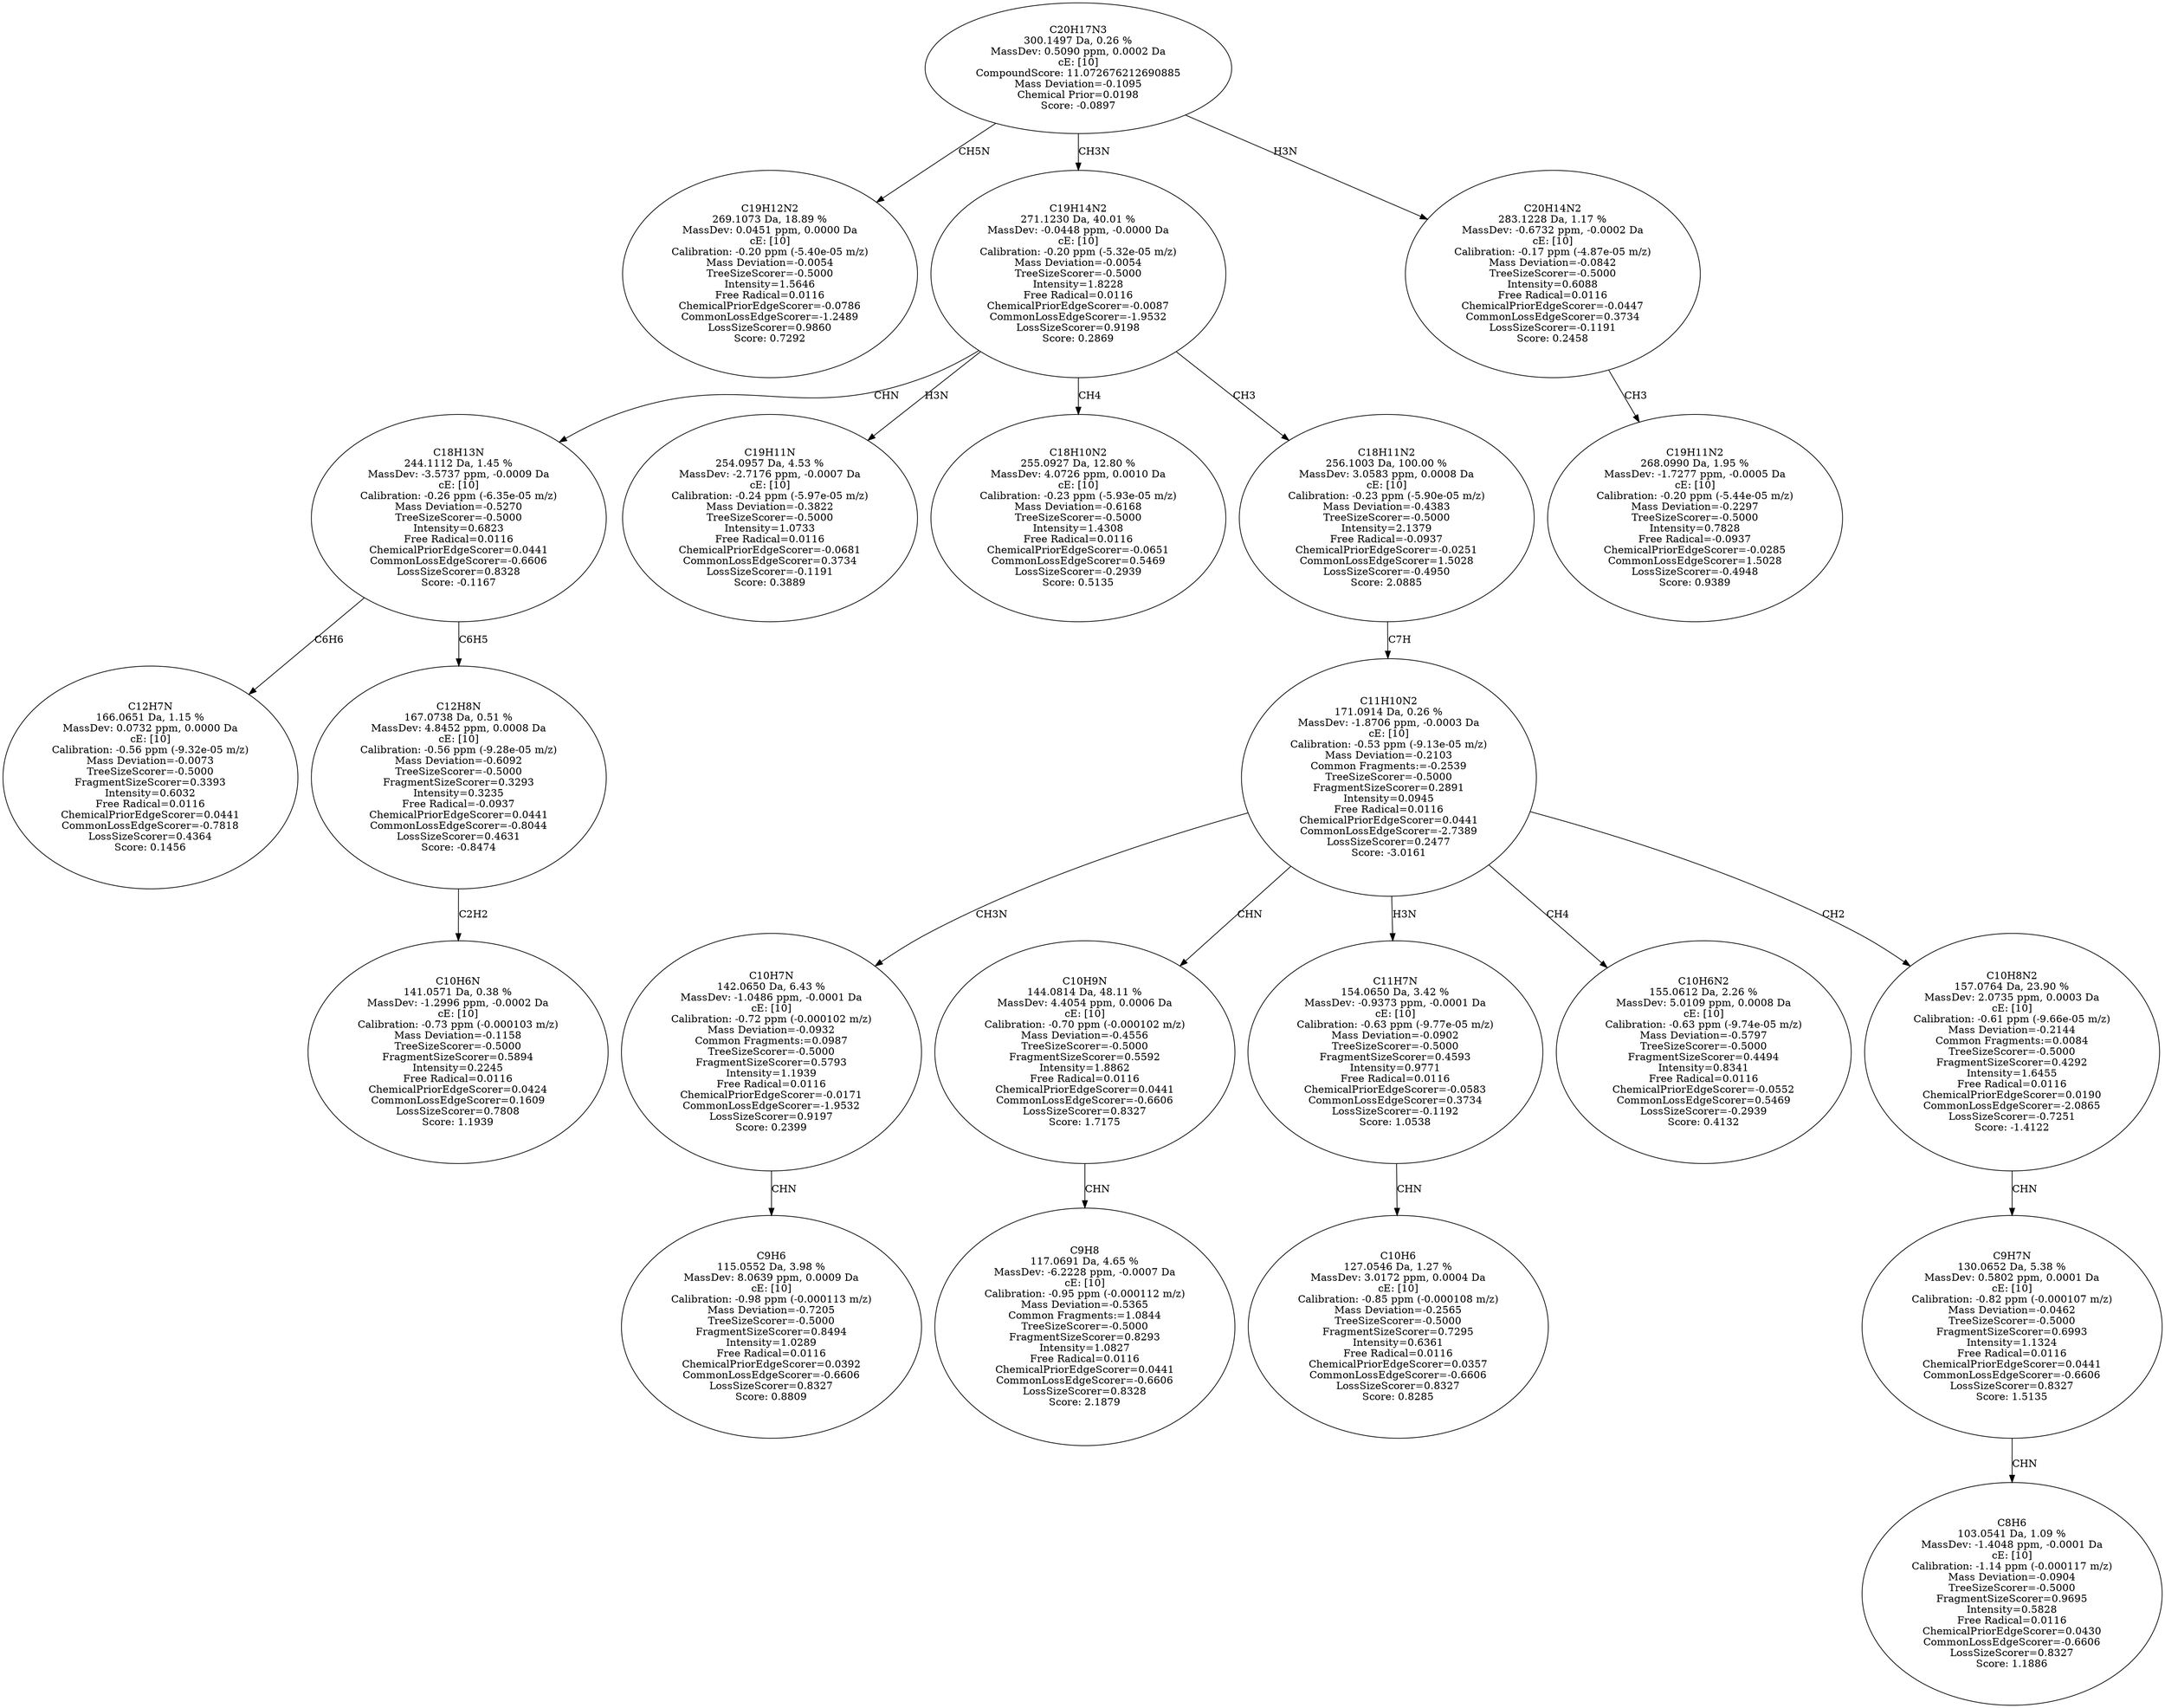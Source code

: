 strict digraph {
v1 [label="C19H12N2\n269.1073 Da, 18.89 %\nMassDev: 0.0451 ppm, 0.0000 Da\ncE: [10]\nCalibration: -0.20 ppm (-5.40e-05 m/z)\nMass Deviation=-0.0054\nTreeSizeScorer=-0.5000\nIntensity=1.5646\nFree Radical=0.0116\nChemicalPriorEdgeScorer=-0.0786\nCommonLossEdgeScorer=-1.2489\nLossSizeScorer=0.9860\nScore: 0.7292"];
v2 [label="C12H7N\n166.0651 Da, 1.15 %\nMassDev: 0.0732 ppm, 0.0000 Da\ncE: [10]\nCalibration: -0.56 ppm (-9.32e-05 m/z)\nMass Deviation=-0.0073\nTreeSizeScorer=-0.5000\nFragmentSizeScorer=0.3393\nIntensity=0.6032\nFree Radical=0.0116\nChemicalPriorEdgeScorer=0.0441\nCommonLossEdgeScorer=-0.7818\nLossSizeScorer=0.4364\nScore: 0.1456"];
v3 [label="C10H6N\n141.0571 Da, 0.38 %\nMassDev: -1.2996 ppm, -0.0002 Da\ncE: [10]\nCalibration: -0.73 ppm (-0.000103 m/z)\nMass Deviation=-0.1158\nTreeSizeScorer=-0.5000\nFragmentSizeScorer=0.5894\nIntensity=0.2245\nFree Radical=0.0116\nChemicalPriorEdgeScorer=0.0424\nCommonLossEdgeScorer=0.1609\nLossSizeScorer=0.7808\nScore: 1.1939"];
v4 [label="C12H8N\n167.0738 Da, 0.51 %\nMassDev: 4.8452 ppm, 0.0008 Da\ncE: [10]\nCalibration: -0.56 ppm (-9.28e-05 m/z)\nMass Deviation=-0.6092\nTreeSizeScorer=-0.5000\nFragmentSizeScorer=0.3293\nIntensity=0.3235\nFree Radical=-0.0937\nChemicalPriorEdgeScorer=0.0441\nCommonLossEdgeScorer=-0.8044\nLossSizeScorer=0.4631\nScore: -0.8474"];
v5 [label="C18H13N\n244.1112 Da, 1.45 %\nMassDev: -3.5737 ppm, -0.0009 Da\ncE: [10]\nCalibration: -0.26 ppm (-6.35e-05 m/z)\nMass Deviation=-0.5270\nTreeSizeScorer=-0.5000\nIntensity=0.6823\nFree Radical=0.0116\nChemicalPriorEdgeScorer=0.0441\nCommonLossEdgeScorer=-0.6606\nLossSizeScorer=0.8328\nScore: -0.1167"];
v6 [label="C19H11N\n254.0957 Da, 4.53 %\nMassDev: -2.7176 ppm, -0.0007 Da\ncE: [10]\nCalibration: -0.24 ppm (-5.97e-05 m/z)\nMass Deviation=-0.3822\nTreeSizeScorer=-0.5000\nIntensity=1.0733\nFree Radical=0.0116\nChemicalPriorEdgeScorer=-0.0681\nCommonLossEdgeScorer=0.3734\nLossSizeScorer=-0.1191\nScore: 0.3889"];
v7 [label="C18H10N2\n255.0927 Da, 12.80 %\nMassDev: 4.0726 ppm, 0.0010 Da\ncE: [10]\nCalibration: -0.23 ppm (-5.93e-05 m/z)\nMass Deviation=-0.6168\nTreeSizeScorer=-0.5000\nIntensity=1.4308\nFree Radical=0.0116\nChemicalPriorEdgeScorer=-0.0651\nCommonLossEdgeScorer=0.5469\nLossSizeScorer=-0.2939\nScore: 0.5135"];
v8 [label="C9H6\n115.0552 Da, 3.98 %\nMassDev: 8.0639 ppm, 0.0009 Da\ncE: [10]\nCalibration: -0.98 ppm (-0.000113 m/z)\nMass Deviation=-0.7205\nTreeSizeScorer=-0.5000\nFragmentSizeScorer=0.8494\nIntensity=1.0289\nFree Radical=0.0116\nChemicalPriorEdgeScorer=0.0392\nCommonLossEdgeScorer=-0.6606\nLossSizeScorer=0.8327\nScore: 0.8809"];
v9 [label="C10H7N\n142.0650 Da, 6.43 %\nMassDev: -1.0486 ppm, -0.0001 Da\ncE: [10]\nCalibration: -0.72 ppm (-0.000102 m/z)\nMass Deviation=-0.0932\nCommon Fragments:=0.0987\nTreeSizeScorer=-0.5000\nFragmentSizeScorer=0.5793\nIntensity=1.1939\nFree Radical=0.0116\nChemicalPriorEdgeScorer=-0.0171\nCommonLossEdgeScorer=-1.9532\nLossSizeScorer=0.9197\nScore: 0.2399"];
v10 [label="C9H8\n117.0691 Da, 4.65 %\nMassDev: -6.2228 ppm, -0.0007 Da\ncE: [10]\nCalibration: -0.95 ppm (-0.000112 m/z)\nMass Deviation=-0.5365\nCommon Fragments:=1.0844\nTreeSizeScorer=-0.5000\nFragmentSizeScorer=0.8293\nIntensity=1.0827\nFree Radical=0.0116\nChemicalPriorEdgeScorer=0.0441\nCommonLossEdgeScorer=-0.6606\nLossSizeScorer=0.8328\nScore: 2.1879"];
v11 [label="C10H9N\n144.0814 Da, 48.11 %\nMassDev: 4.4054 ppm, 0.0006 Da\ncE: [10]\nCalibration: -0.70 ppm (-0.000102 m/z)\nMass Deviation=-0.4556\nTreeSizeScorer=-0.5000\nFragmentSizeScorer=0.5592\nIntensity=1.8862\nFree Radical=0.0116\nChemicalPriorEdgeScorer=0.0441\nCommonLossEdgeScorer=-0.6606\nLossSizeScorer=0.8327\nScore: 1.7175"];
v12 [label="C10H6\n127.0546 Da, 1.27 %\nMassDev: 3.0172 ppm, 0.0004 Da\ncE: [10]\nCalibration: -0.85 ppm (-0.000108 m/z)\nMass Deviation=-0.2565\nTreeSizeScorer=-0.5000\nFragmentSizeScorer=0.7295\nIntensity=0.6361\nFree Radical=0.0116\nChemicalPriorEdgeScorer=0.0357\nCommonLossEdgeScorer=-0.6606\nLossSizeScorer=0.8327\nScore: 0.8285"];
v13 [label="C11H7N\n154.0650 Da, 3.42 %\nMassDev: -0.9373 ppm, -0.0001 Da\ncE: [10]\nCalibration: -0.63 ppm (-9.77e-05 m/z)\nMass Deviation=-0.0902\nTreeSizeScorer=-0.5000\nFragmentSizeScorer=0.4593\nIntensity=0.9771\nFree Radical=0.0116\nChemicalPriorEdgeScorer=-0.0583\nCommonLossEdgeScorer=0.3734\nLossSizeScorer=-0.1192\nScore: 1.0538"];
v14 [label="C10H6N2\n155.0612 Da, 2.26 %\nMassDev: 5.0109 ppm, 0.0008 Da\ncE: [10]\nCalibration: -0.63 ppm (-9.74e-05 m/z)\nMass Deviation=-0.5797\nTreeSizeScorer=-0.5000\nFragmentSizeScorer=0.4494\nIntensity=0.8341\nFree Radical=0.0116\nChemicalPriorEdgeScorer=-0.0552\nCommonLossEdgeScorer=0.5469\nLossSizeScorer=-0.2939\nScore: 0.4132"];
v15 [label="C8H6\n103.0541 Da, 1.09 %\nMassDev: -1.4048 ppm, -0.0001 Da\ncE: [10]\nCalibration: -1.14 ppm (-0.000117 m/z)\nMass Deviation=-0.0904\nTreeSizeScorer=-0.5000\nFragmentSizeScorer=0.9695\nIntensity=0.5828\nFree Radical=0.0116\nChemicalPriorEdgeScorer=0.0430\nCommonLossEdgeScorer=-0.6606\nLossSizeScorer=0.8327\nScore: 1.1886"];
v16 [label="C9H7N\n130.0652 Da, 5.38 %\nMassDev: 0.5802 ppm, 0.0001 Da\ncE: [10]\nCalibration: -0.82 ppm (-0.000107 m/z)\nMass Deviation=-0.0462\nTreeSizeScorer=-0.5000\nFragmentSizeScorer=0.6993\nIntensity=1.1324\nFree Radical=0.0116\nChemicalPriorEdgeScorer=0.0441\nCommonLossEdgeScorer=-0.6606\nLossSizeScorer=0.8327\nScore: 1.5135"];
v17 [label="C10H8N2\n157.0764 Da, 23.90 %\nMassDev: 2.0735 ppm, 0.0003 Da\ncE: [10]\nCalibration: -0.61 ppm (-9.66e-05 m/z)\nMass Deviation=-0.2144\nCommon Fragments:=0.0084\nTreeSizeScorer=-0.5000\nFragmentSizeScorer=0.4292\nIntensity=1.6455\nFree Radical=0.0116\nChemicalPriorEdgeScorer=0.0190\nCommonLossEdgeScorer=-2.0865\nLossSizeScorer=-0.7251\nScore: -1.4122"];
v18 [label="C11H10N2\n171.0914 Da, 0.26 %\nMassDev: -1.8706 ppm, -0.0003 Da\ncE: [10]\nCalibration: -0.53 ppm (-9.13e-05 m/z)\nMass Deviation=-0.2103\nCommon Fragments:=-0.2539\nTreeSizeScorer=-0.5000\nFragmentSizeScorer=0.2891\nIntensity=0.0945\nFree Radical=0.0116\nChemicalPriorEdgeScorer=0.0441\nCommonLossEdgeScorer=-2.7389\nLossSizeScorer=0.2477\nScore: -3.0161"];
v19 [label="C18H11N2\n256.1003 Da, 100.00 %\nMassDev: 3.0583 ppm, 0.0008 Da\ncE: [10]\nCalibration: -0.23 ppm (-5.90e-05 m/z)\nMass Deviation=-0.4383\nTreeSizeScorer=-0.5000\nIntensity=2.1379\nFree Radical=-0.0937\nChemicalPriorEdgeScorer=-0.0251\nCommonLossEdgeScorer=1.5028\nLossSizeScorer=-0.4950\nScore: 2.0885"];
v20 [label="C19H14N2\n271.1230 Da, 40.01 %\nMassDev: -0.0448 ppm, -0.0000 Da\ncE: [10]\nCalibration: -0.20 ppm (-5.32e-05 m/z)\nMass Deviation=-0.0054\nTreeSizeScorer=-0.5000\nIntensity=1.8228\nFree Radical=0.0116\nChemicalPriorEdgeScorer=-0.0087\nCommonLossEdgeScorer=-1.9532\nLossSizeScorer=0.9198\nScore: 0.2869"];
v21 [label="C19H11N2\n268.0990 Da, 1.95 %\nMassDev: -1.7277 ppm, -0.0005 Da\ncE: [10]\nCalibration: -0.20 ppm (-5.44e-05 m/z)\nMass Deviation=-0.2297\nTreeSizeScorer=-0.5000\nIntensity=0.7828\nFree Radical=-0.0937\nChemicalPriorEdgeScorer=-0.0285\nCommonLossEdgeScorer=1.5028\nLossSizeScorer=-0.4948\nScore: 0.9389"];
v22 [label="C20H14N2\n283.1228 Da, 1.17 %\nMassDev: -0.6732 ppm, -0.0002 Da\ncE: [10]\nCalibration: -0.17 ppm (-4.87e-05 m/z)\nMass Deviation=-0.0842\nTreeSizeScorer=-0.5000\nIntensity=0.6088\nFree Radical=0.0116\nChemicalPriorEdgeScorer=-0.0447\nCommonLossEdgeScorer=0.3734\nLossSizeScorer=-0.1191\nScore: 0.2458"];
v23 [label="C20H17N3\n300.1497 Da, 0.26 %\nMassDev: 0.5090 ppm, 0.0002 Da\ncE: [10]\nCompoundScore: 11.072676212690885\nMass Deviation=-0.1095\nChemical Prior=0.0198\nScore: -0.0897"];
v23 -> v1 [label="CH5N"];
v5 -> v2 [label="C6H6"];
v4 -> v3 [label="C2H2"];
v5 -> v4 [label="C6H5"];
v20 -> v5 [label="CHN"];
v20 -> v6 [label="H3N"];
v20 -> v7 [label="CH4"];
v9 -> v8 [label="CHN"];
v18 -> v9 [label="CH3N"];
v11 -> v10 [label="CHN"];
v18 -> v11 [label="CHN"];
v13 -> v12 [label="CHN"];
v18 -> v13 [label="H3N"];
v18 -> v14 [label="CH4"];
v16 -> v15 [label="CHN"];
v17 -> v16 [label="CHN"];
v18 -> v17 [label="CH2"];
v19 -> v18 [label="C7H"];
v20 -> v19 [label="CH3"];
v23 -> v20 [label="CH3N"];
v22 -> v21 [label="CH3"];
v23 -> v22 [label="H3N"];
}